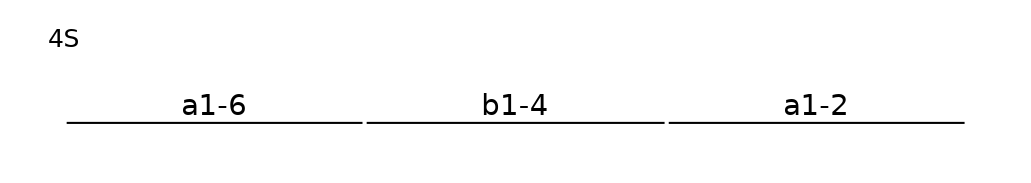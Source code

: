 graph G {graph [splines=false dpi=72 outputorder="edgesfirst"];
node [shape="none" fontname=DejaVuSans labelfontsize=12 label="none" size=50 fixedsize="true" scale="true"];
edge [labelfontsize=12 fontname=DejaVuSans labeldistance=1.2 labelangle=320.0];
rankdir=LR nodesep="0.05" ranksep="0.8";
0 [label="" height="0.7" image="includes/MolecularMetadata/Sugars/SNFG_Symbol_Images/DFru.svg"];
1 [label="" height="0.7" image="includes/MolecularMetadata/Sugars/SNFG_Symbol_Images/DManNAc.svg"];
2 [label="" height="0.7" image="includes/MolecularMetadata/Sugars/SNFG_Symbol_Images/DManNAc.svg"];
3 [label="" height="0.7" image="includes/MolecularMetadata/Sugars/SNFG_Symbol_Images/DXyl.svg"];
b3 [shape="plaintext" fontsize="12" height="0.3" labelloc=b label="4S"];
{rank="same" b3 3};
{nodesep="0.2" b3 3};
b3--3 [style=invis];
1--0 [label="a1-2" headclip=false tailclip=false];
2--1 [label="b1-4" headclip=false tailclip=false];
3--2 [label="a1-6" headclip=false tailclip=false];
}
